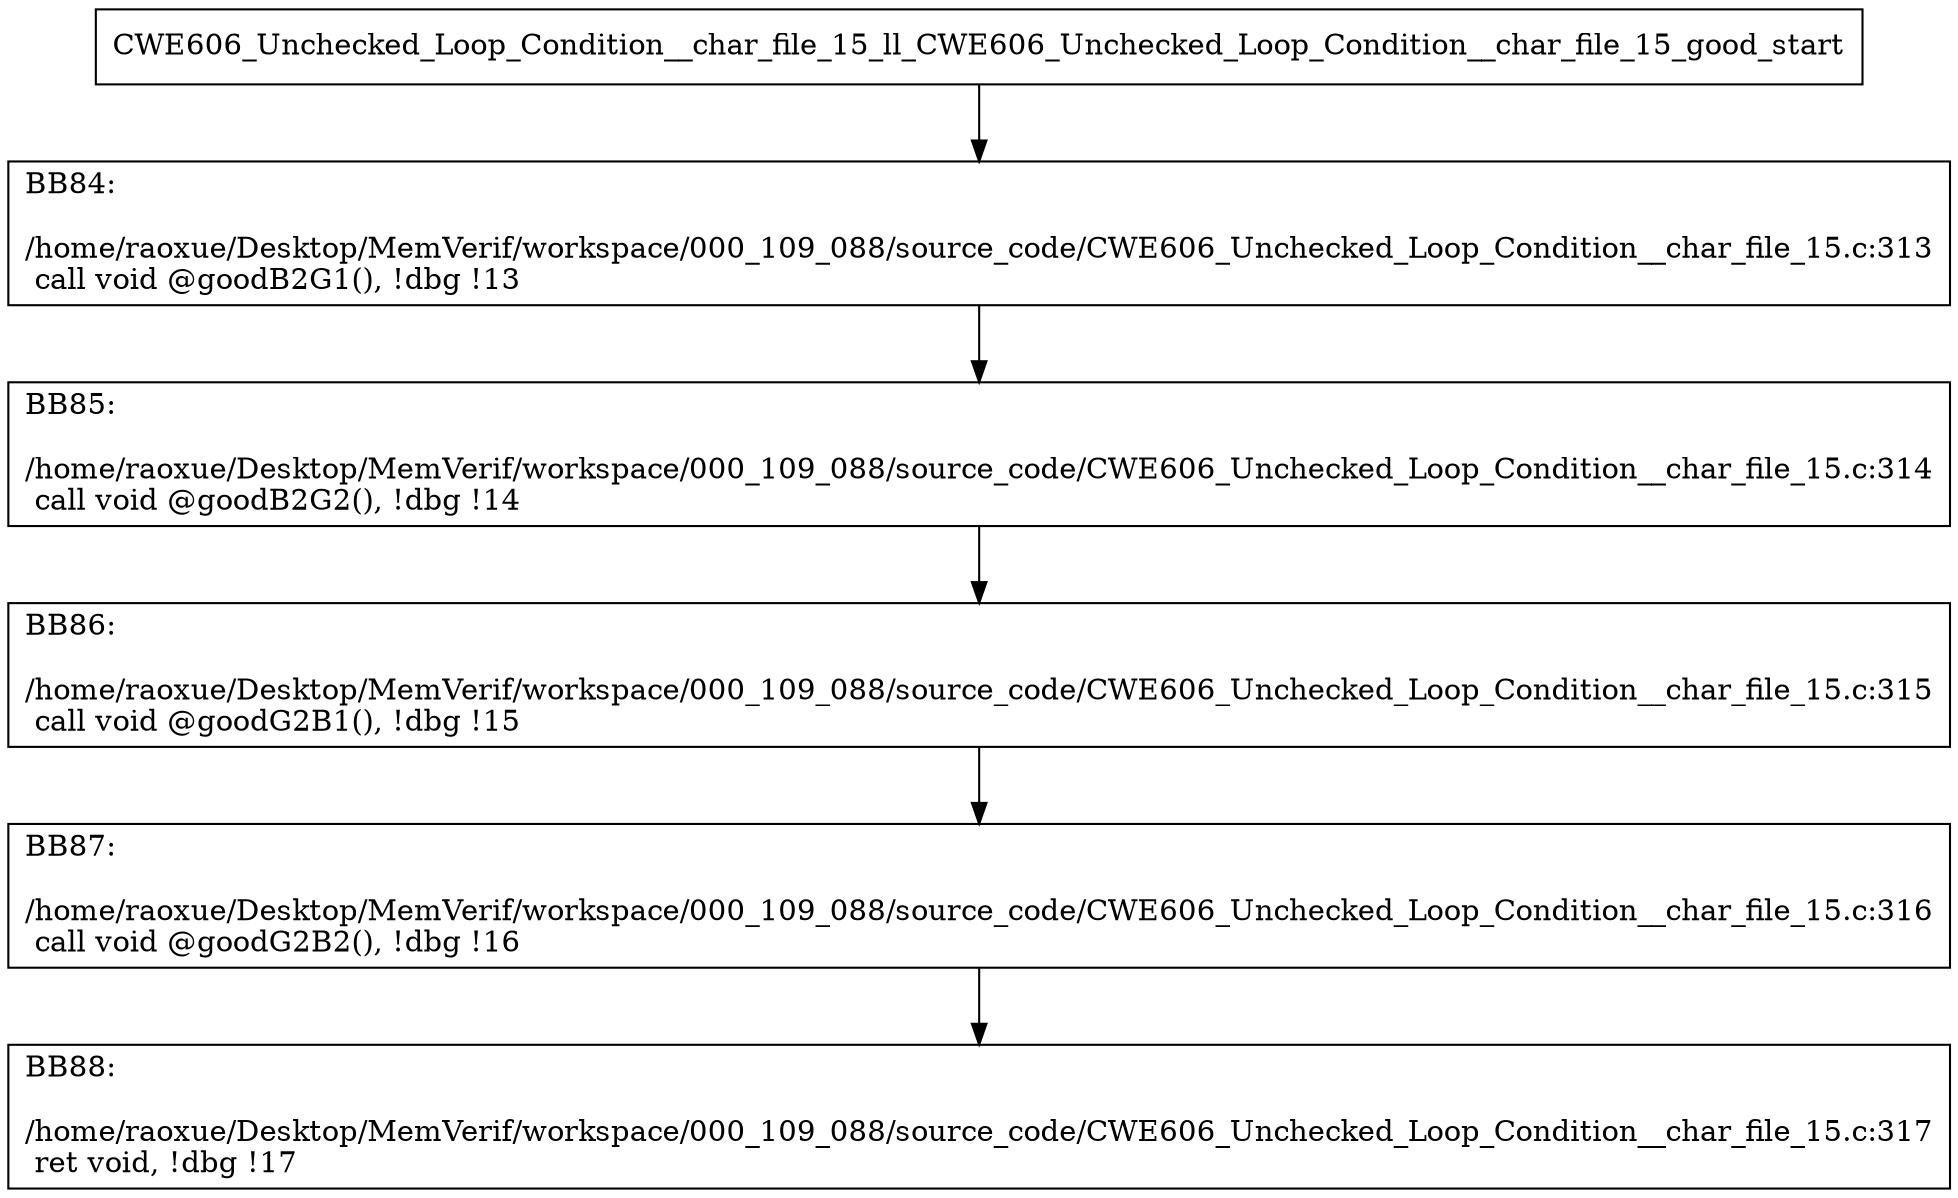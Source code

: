 digraph "CFG for'CWE606_Unchecked_Loop_Condition__char_file_15_ll_CWE606_Unchecked_Loop_Condition__char_file_15_good' function" {
	BBCWE606_Unchecked_Loop_Condition__char_file_15_ll_CWE606_Unchecked_Loop_Condition__char_file_15_good_start[shape=record,label="{CWE606_Unchecked_Loop_Condition__char_file_15_ll_CWE606_Unchecked_Loop_Condition__char_file_15_good_start}"];
	BBCWE606_Unchecked_Loop_Condition__char_file_15_ll_CWE606_Unchecked_Loop_Condition__char_file_15_good_start-> CWE606_Unchecked_Loop_Condition__char_file_15_ll_CWE606_Unchecked_Loop_Condition__char_file_15_goodBB84;
	CWE606_Unchecked_Loop_Condition__char_file_15_ll_CWE606_Unchecked_Loop_Condition__char_file_15_goodBB84 [shape=record, label="{BB84:\l\l/home/raoxue/Desktop/MemVerif/workspace/000_109_088/source_code/CWE606_Unchecked_Loop_Condition__char_file_15.c:313\l
  call void @goodB2G1(), !dbg !13\l
}"];
	CWE606_Unchecked_Loop_Condition__char_file_15_ll_CWE606_Unchecked_Loop_Condition__char_file_15_goodBB84-> CWE606_Unchecked_Loop_Condition__char_file_15_ll_CWE606_Unchecked_Loop_Condition__char_file_15_goodBB85;
	CWE606_Unchecked_Loop_Condition__char_file_15_ll_CWE606_Unchecked_Loop_Condition__char_file_15_goodBB85 [shape=record, label="{BB85:\l\l/home/raoxue/Desktop/MemVerif/workspace/000_109_088/source_code/CWE606_Unchecked_Loop_Condition__char_file_15.c:314\l
  call void @goodB2G2(), !dbg !14\l
}"];
	CWE606_Unchecked_Loop_Condition__char_file_15_ll_CWE606_Unchecked_Loop_Condition__char_file_15_goodBB85-> CWE606_Unchecked_Loop_Condition__char_file_15_ll_CWE606_Unchecked_Loop_Condition__char_file_15_goodBB86;
	CWE606_Unchecked_Loop_Condition__char_file_15_ll_CWE606_Unchecked_Loop_Condition__char_file_15_goodBB86 [shape=record, label="{BB86:\l\l/home/raoxue/Desktop/MemVerif/workspace/000_109_088/source_code/CWE606_Unchecked_Loop_Condition__char_file_15.c:315\l
  call void @goodG2B1(), !dbg !15\l
}"];
	CWE606_Unchecked_Loop_Condition__char_file_15_ll_CWE606_Unchecked_Loop_Condition__char_file_15_goodBB86-> CWE606_Unchecked_Loop_Condition__char_file_15_ll_CWE606_Unchecked_Loop_Condition__char_file_15_goodBB87;
	CWE606_Unchecked_Loop_Condition__char_file_15_ll_CWE606_Unchecked_Loop_Condition__char_file_15_goodBB87 [shape=record, label="{BB87:\l\l/home/raoxue/Desktop/MemVerif/workspace/000_109_088/source_code/CWE606_Unchecked_Loop_Condition__char_file_15.c:316\l
  call void @goodG2B2(), !dbg !16\l
}"];
	CWE606_Unchecked_Loop_Condition__char_file_15_ll_CWE606_Unchecked_Loop_Condition__char_file_15_goodBB87-> CWE606_Unchecked_Loop_Condition__char_file_15_ll_CWE606_Unchecked_Loop_Condition__char_file_15_goodBB88;
	CWE606_Unchecked_Loop_Condition__char_file_15_ll_CWE606_Unchecked_Loop_Condition__char_file_15_goodBB88 [shape=record, label="{BB88:\l\l/home/raoxue/Desktop/MemVerif/workspace/000_109_088/source_code/CWE606_Unchecked_Loop_Condition__char_file_15.c:317\l
  ret void, !dbg !17\l
}"];
}

